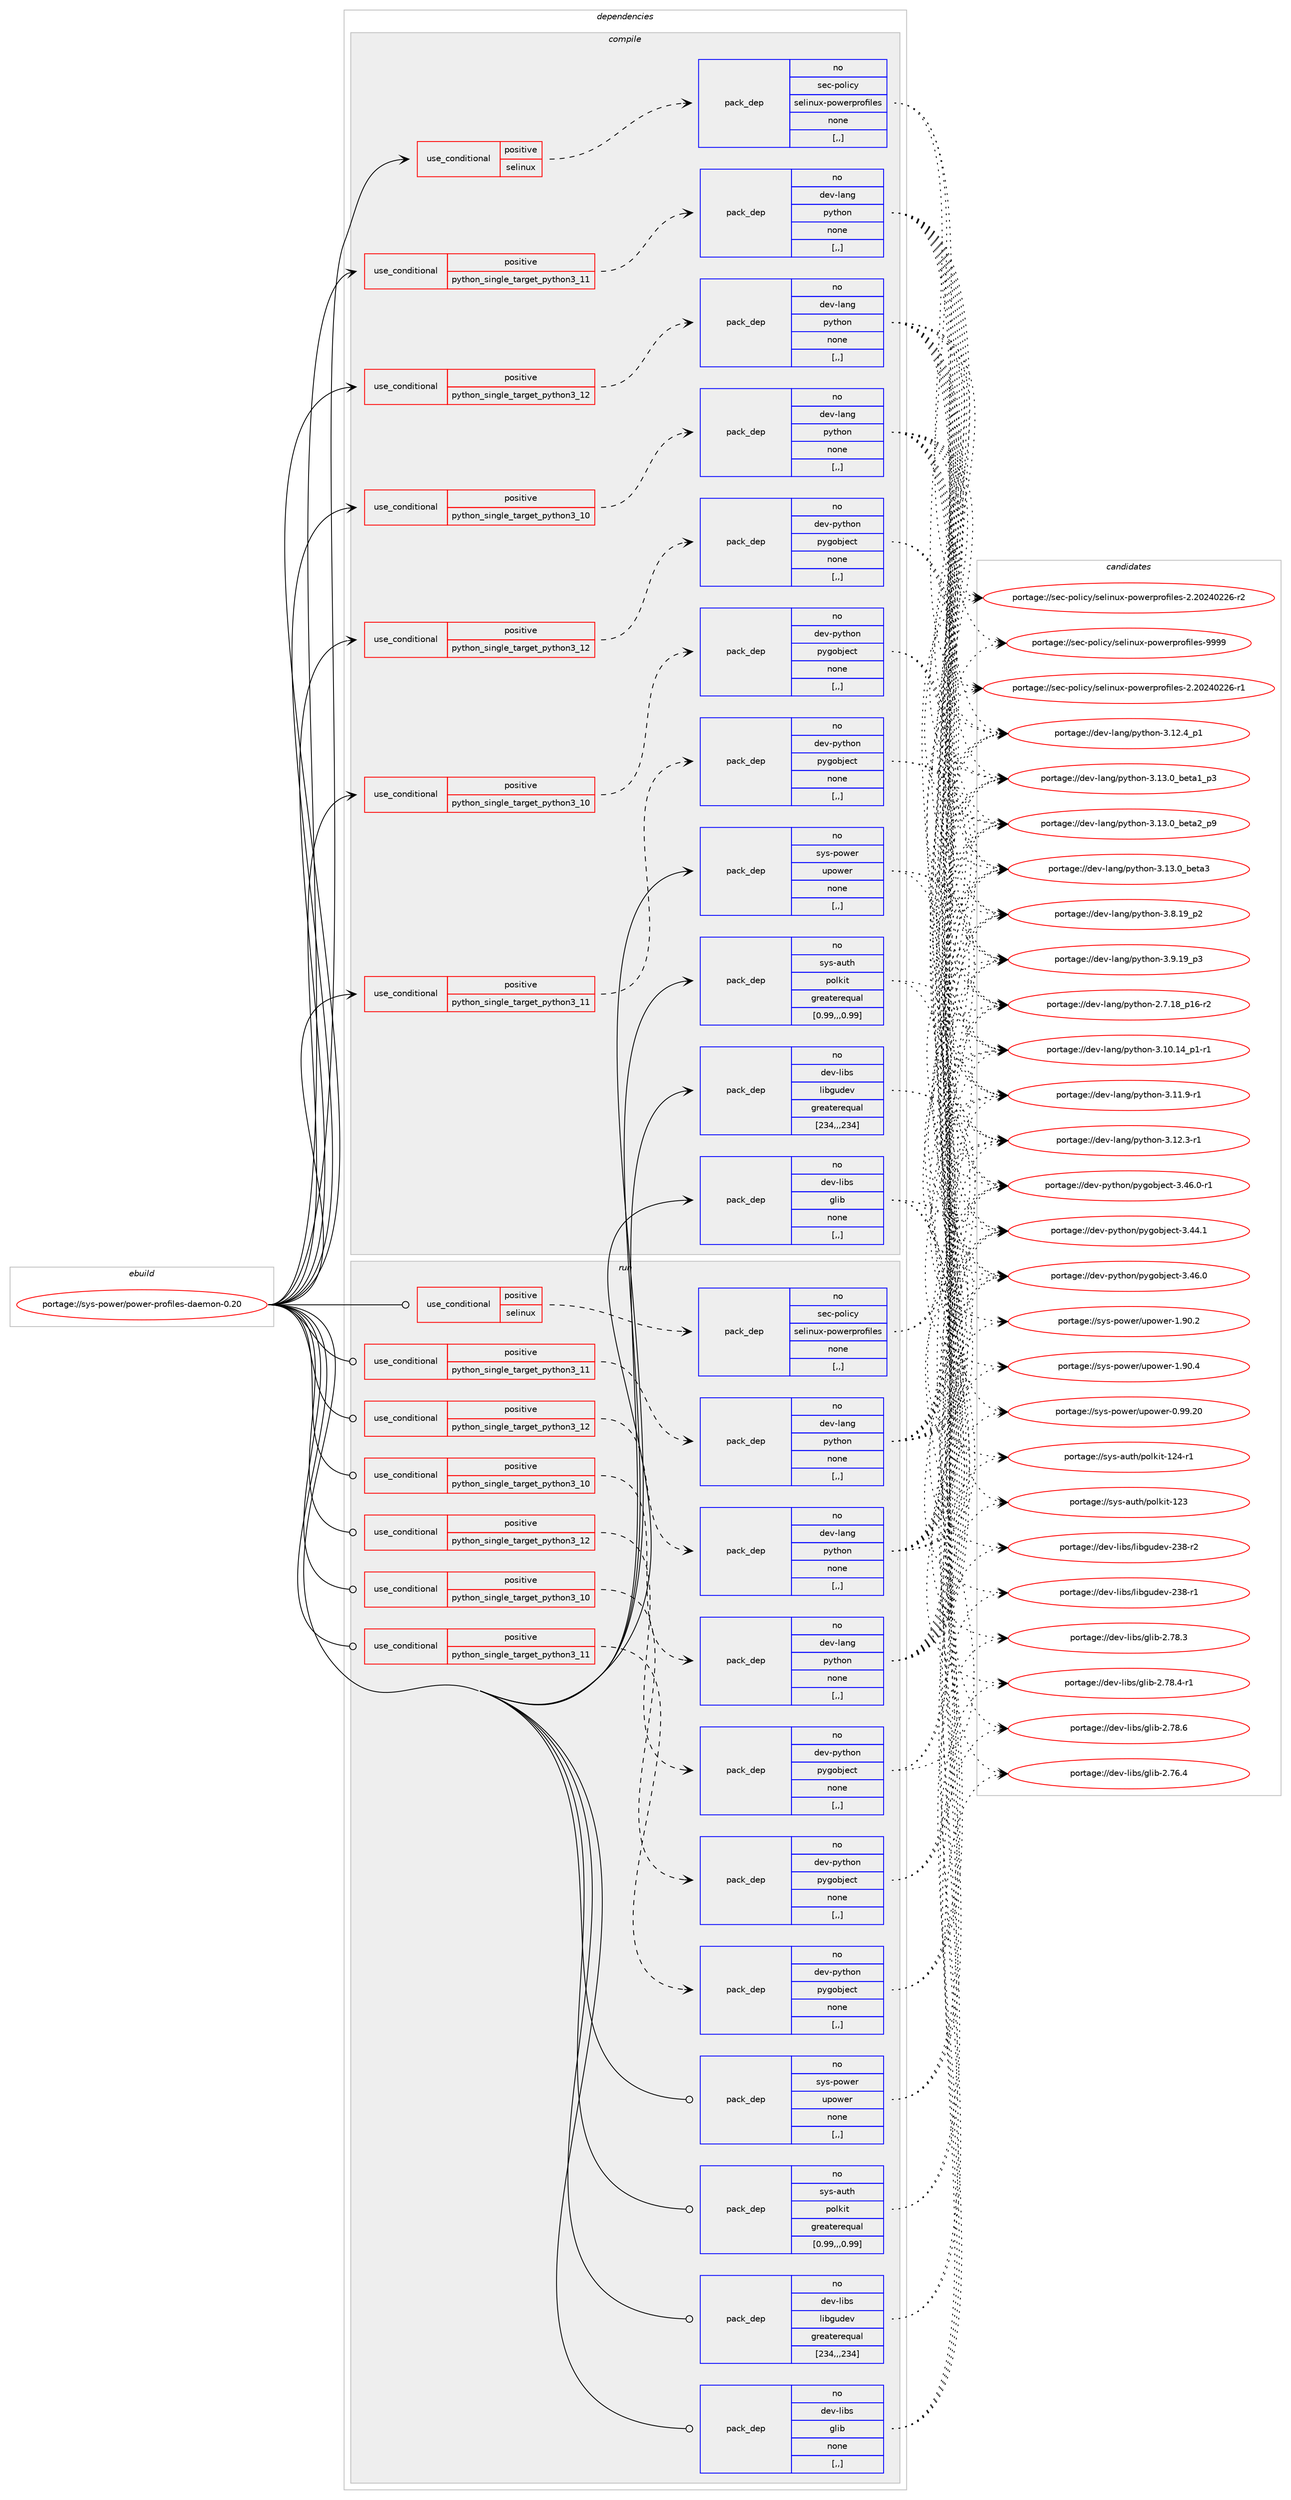 digraph prolog {

# *************
# Graph options
# *************

newrank=true;
concentrate=true;
compound=true;
graph [rankdir=LR,fontname=Helvetica,fontsize=10,ranksep=1.5];#, ranksep=2.5, nodesep=0.2];
edge  [arrowhead=vee];
node  [fontname=Helvetica,fontsize=10];

# **********
# The ebuild
# **********

subgraph cluster_leftcol {
color=gray;
rank=same;
label=<<i>ebuild</i>>;
id [label="portage://sys-power/power-profiles-daemon-0.20", color=red, width=4, href="../sys-power/power-profiles-daemon-0.20.svg"];
}

# ****************
# The dependencies
# ****************

subgraph cluster_midcol {
color=gray;
label=<<i>dependencies</i>>;
subgraph cluster_compile {
fillcolor="#eeeeee";
style=filled;
label=<<i>compile</i>>;
subgraph cond115434 {
dependency432709 [label=<<TABLE BORDER="0" CELLBORDER="1" CELLSPACING="0" CELLPADDING="4"><TR><TD ROWSPAN="3" CELLPADDING="10">use_conditional</TD></TR><TR><TD>positive</TD></TR><TR><TD>python_single_target_python3_10</TD></TR></TABLE>>, shape=none, color=red];
subgraph pack314344 {
dependency432710 [label=<<TABLE BORDER="0" CELLBORDER="1" CELLSPACING="0" CELLPADDING="4" WIDTH="220"><TR><TD ROWSPAN="6" CELLPADDING="30">pack_dep</TD></TR><TR><TD WIDTH="110">no</TD></TR><TR><TD>dev-lang</TD></TR><TR><TD>python</TD></TR><TR><TD>none</TD></TR><TR><TD>[,,]</TD></TR></TABLE>>, shape=none, color=blue];
}
dependency432709:e -> dependency432710:w [weight=20,style="dashed",arrowhead="vee"];
}
id:e -> dependency432709:w [weight=20,style="solid",arrowhead="vee"];
subgraph cond115435 {
dependency432711 [label=<<TABLE BORDER="0" CELLBORDER="1" CELLSPACING="0" CELLPADDING="4"><TR><TD ROWSPAN="3" CELLPADDING="10">use_conditional</TD></TR><TR><TD>positive</TD></TR><TR><TD>python_single_target_python3_10</TD></TR></TABLE>>, shape=none, color=red];
subgraph pack314345 {
dependency432712 [label=<<TABLE BORDER="0" CELLBORDER="1" CELLSPACING="0" CELLPADDING="4" WIDTH="220"><TR><TD ROWSPAN="6" CELLPADDING="30">pack_dep</TD></TR><TR><TD WIDTH="110">no</TD></TR><TR><TD>dev-python</TD></TR><TR><TD>pygobject</TD></TR><TR><TD>none</TD></TR><TR><TD>[,,]</TD></TR></TABLE>>, shape=none, color=blue];
}
dependency432711:e -> dependency432712:w [weight=20,style="dashed",arrowhead="vee"];
}
id:e -> dependency432711:w [weight=20,style="solid",arrowhead="vee"];
subgraph cond115436 {
dependency432713 [label=<<TABLE BORDER="0" CELLBORDER="1" CELLSPACING="0" CELLPADDING="4"><TR><TD ROWSPAN="3" CELLPADDING="10">use_conditional</TD></TR><TR><TD>positive</TD></TR><TR><TD>python_single_target_python3_11</TD></TR></TABLE>>, shape=none, color=red];
subgraph pack314346 {
dependency432714 [label=<<TABLE BORDER="0" CELLBORDER="1" CELLSPACING="0" CELLPADDING="4" WIDTH="220"><TR><TD ROWSPAN="6" CELLPADDING="30">pack_dep</TD></TR><TR><TD WIDTH="110">no</TD></TR><TR><TD>dev-lang</TD></TR><TR><TD>python</TD></TR><TR><TD>none</TD></TR><TR><TD>[,,]</TD></TR></TABLE>>, shape=none, color=blue];
}
dependency432713:e -> dependency432714:w [weight=20,style="dashed",arrowhead="vee"];
}
id:e -> dependency432713:w [weight=20,style="solid",arrowhead="vee"];
subgraph cond115437 {
dependency432715 [label=<<TABLE BORDER="0" CELLBORDER="1" CELLSPACING="0" CELLPADDING="4"><TR><TD ROWSPAN="3" CELLPADDING="10">use_conditional</TD></TR><TR><TD>positive</TD></TR><TR><TD>python_single_target_python3_11</TD></TR></TABLE>>, shape=none, color=red];
subgraph pack314347 {
dependency432716 [label=<<TABLE BORDER="0" CELLBORDER="1" CELLSPACING="0" CELLPADDING="4" WIDTH="220"><TR><TD ROWSPAN="6" CELLPADDING="30">pack_dep</TD></TR><TR><TD WIDTH="110">no</TD></TR><TR><TD>dev-python</TD></TR><TR><TD>pygobject</TD></TR><TR><TD>none</TD></TR><TR><TD>[,,]</TD></TR></TABLE>>, shape=none, color=blue];
}
dependency432715:e -> dependency432716:w [weight=20,style="dashed",arrowhead="vee"];
}
id:e -> dependency432715:w [weight=20,style="solid",arrowhead="vee"];
subgraph cond115438 {
dependency432717 [label=<<TABLE BORDER="0" CELLBORDER="1" CELLSPACING="0" CELLPADDING="4"><TR><TD ROWSPAN="3" CELLPADDING="10">use_conditional</TD></TR><TR><TD>positive</TD></TR><TR><TD>python_single_target_python3_12</TD></TR></TABLE>>, shape=none, color=red];
subgraph pack314348 {
dependency432718 [label=<<TABLE BORDER="0" CELLBORDER="1" CELLSPACING="0" CELLPADDING="4" WIDTH="220"><TR><TD ROWSPAN="6" CELLPADDING="30">pack_dep</TD></TR><TR><TD WIDTH="110">no</TD></TR><TR><TD>dev-lang</TD></TR><TR><TD>python</TD></TR><TR><TD>none</TD></TR><TR><TD>[,,]</TD></TR></TABLE>>, shape=none, color=blue];
}
dependency432717:e -> dependency432718:w [weight=20,style="dashed",arrowhead="vee"];
}
id:e -> dependency432717:w [weight=20,style="solid",arrowhead="vee"];
subgraph cond115439 {
dependency432719 [label=<<TABLE BORDER="0" CELLBORDER="1" CELLSPACING="0" CELLPADDING="4"><TR><TD ROWSPAN="3" CELLPADDING="10">use_conditional</TD></TR><TR><TD>positive</TD></TR><TR><TD>python_single_target_python3_12</TD></TR></TABLE>>, shape=none, color=red];
subgraph pack314349 {
dependency432720 [label=<<TABLE BORDER="0" CELLBORDER="1" CELLSPACING="0" CELLPADDING="4" WIDTH="220"><TR><TD ROWSPAN="6" CELLPADDING="30">pack_dep</TD></TR><TR><TD WIDTH="110">no</TD></TR><TR><TD>dev-python</TD></TR><TR><TD>pygobject</TD></TR><TR><TD>none</TD></TR><TR><TD>[,,]</TD></TR></TABLE>>, shape=none, color=blue];
}
dependency432719:e -> dependency432720:w [weight=20,style="dashed",arrowhead="vee"];
}
id:e -> dependency432719:w [weight=20,style="solid",arrowhead="vee"];
subgraph cond115440 {
dependency432721 [label=<<TABLE BORDER="0" CELLBORDER="1" CELLSPACING="0" CELLPADDING="4"><TR><TD ROWSPAN="3" CELLPADDING="10">use_conditional</TD></TR><TR><TD>positive</TD></TR><TR><TD>selinux</TD></TR></TABLE>>, shape=none, color=red];
subgraph pack314350 {
dependency432722 [label=<<TABLE BORDER="0" CELLBORDER="1" CELLSPACING="0" CELLPADDING="4" WIDTH="220"><TR><TD ROWSPAN="6" CELLPADDING="30">pack_dep</TD></TR><TR><TD WIDTH="110">no</TD></TR><TR><TD>sec-policy</TD></TR><TR><TD>selinux-powerprofiles</TD></TR><TR><TD>none</TD></TR><TR><TD>[,,]</TD></TR></TABLE>>, shape=none, color=blue];
}
dependency432721:e -> dependency432722:w [weight=20,style="dashed",arrowhead="vee"];
}
id:e -> dependency432721:w [weight=20,style="solid",arrowhead="vee"];
subgraph pack314351 {
dependency432723 [label=<<TABLE BORDER="0" CELLBORDER="1" CELLSPACING="0" CELLPADDING="4" WIDTH="220"><TR><TD ROWSPAN="6" CELLPADDING="30">pack_dep</TD></TR><TR><TD WIDTH="110">no</TD></TR><TR><TD>dev-libs</TD></TR><TR><TD>glib</TD></TR><TR><TD>none</TD></TR><TR><TD>[,,]</TD></TR></TABLE>>, shape=none, color=blue];
}
id:e -> dependency432723:w [weight=20,style="solid",arrowhead="vee"];
subgraph pack314352 {
dependency432724 [label=<<TABLE BORDER="0" CELLBORDER="1" CELLSPACING="0" CELLPADDING="4" WIDTH="220"><TR><TD ROWSPAN="6" CELLPADDING="30">pack_dep</TD></TR><TR><TD WIDTH="110">no</TD></TR><TR><TD>dev-libs</TD></TR><TR><TD>libgudev</TD></TR><TR><TD>greaterequal</TD></TR><TR><TD>[234,,,234]</TD></TR></TABLE>>, shape=none, color=blue];
}
id:e -> dependency432724:w [weight=20,style="solid",arrowhead="vee"];
subgraph pack314353 {
dependency432725 [label=<<TABLE BORDER="0" CELLBORDER="1" CELLSPACING="0" CELLPADDING="4" WIDTH="220"><TR><TD ROWSPAN="6" CELLPADDING="30">pack_dep</TD></TR><TR><TD WIDTH="110">no</TD></TR><TR><TD>sys-auth</TD></TR><TR><TD>polkit</TD></TR><TR><TD>greaterequal</TD></TR><TR><TD>[0.99,,,0.99]</TD></TR></TABLE>>, shape=none, color=blue];
}
id:e -> dependency432725:w [weight=20,style="solid",arrowhead="vee"];
subgraph pack314354 {
dependency432726 [label=<<TABLE BORDER="0" CELLBORDER="1" CELLSPACING="0" CELLPADDING="4" WIDTH="220"><TR><TD ROWSPAN="6" CELLPADDING="30">pack_dep</TD></TR><TR><TD WIDTH="110">no</TD></TR><TR><TD>sys-power</TD></TR><TR><TD>upower</TD></TR><TR><TD>none</TD></TR><TR><TD>[,,]</TD></TR></TABLE>>, shape=none, color=blue];
}
id:e -> dependency432726:w [weight=20,style="solid",arrowhead="vee"];
}
subgraph cluster_compileandrun {
fillcolor="#eeeeee";
style=filled;
label=<<i>compile and run</i>>;
}
subgraph cluster_run {
fillcolor="#eeeeee";
style=filled;
label=<<i>run</i>>;
subgraph cond115441 {
dependency432727 [label=<<TABLE BORDER="0" CELLBORDER="1" CELLSPACING="0" CELLPADDING="4"><TR><TD ROWSPAN="3" CELLPADDING="10">use_conditional</TD></TR><TR><TD>positive</TD></TR><TR><TD>python_single_target_python3_10</TD></TR></TABLE>>, shape=none, color=red];
subgraph pack314355 {
dependency432728 [label=<<TABLE BORDER="0" CELLBORDER="1" CELLSPACING="0" CELLPADDING="4" WIDTH="220"><TR><TD ROWSPAN="6" CELLPADDING="30">pack_dep</TD></TR><TR><TD WIDTH="110">no</TD></TR><TR><TD>dev-lang</TD></TR><TR><TD>python</TD></TR><TR><TD>none</TD></TR><TR><TD>[,,]</TD></TR></TABLE>>, shape=none, color=blue];
}
dependency432727:e -> dependency432728:w [weight=20,style="dashed",arrowhead="vee"];
}
id:e -> dependency432727:w [weight=20,style="solid",arrowhead="odot"];
subgraph cond115442 {
dependency432729 [label=<<TABLE BORDER="0" CELLBORDER="1" CELLSPACING="0" CELLPADDING="4"><TR><TD ROWSPAN="3" CELLPADDING="10">use_conditional</TD></TR><TR><TD>positive</TD></TR><TR><TD>python_single_target_python3_10</TD></TR></TABLE>>, shape=none, color=red];
subgraph pack314356 {
dependency432730 [label=<<TABLE BORDER="0" CELLBORDER="1" CELLSPACING="0" CELLPADDING="4" WIDTH="220"><TR><TD ROWSPAN="6" CELLPADDING="30">pack_dep</TD></TR><TR><TD WIDTH="110">no</TD></TR><TR><TD>dev-python</TD></TR><TR><TD>pygobject</TD></TR><TR><TD>none</TD></TR><TR><TD>[,,]</TD></TR></TABLE>>, shape=none, color=blue];
}
dependency432729:e -> dependency432730:w [weight=20,style="dashed",arrowhead="vee"];
}
id:e -> dependency432729:w [weight=20,style="solid",arrowhead="odot"];
subgraph cond115443 {
dependency432731 [label=<<TABLE BORDER="0" CELLBORDER="1" CELLSPACING="0" CELLPADDING="4"><TR><TD ROWSPAN="3" CELLPADDING="10">use_conditional</TD></TR><TR><TD>positive</TD></TR><TR><TD>python_single_target_python3_11</TD></TR></TABLE>>, shape=none, color=red];
subgraph pack314357 {
dependency432732 [label=<<TABLE BORDER="0" CELLBORDER="1" CELLSPACING="0" CELLPADDING="4" WIDTH="220"><TR><TD ROWSPAN="6" CELLPADDING="30">pack_dep</TD></TR><TR><TD WIDTH="110">no</TD></TR><TR><TD>dev-lang</TD></TR><TR><TD>python</TD></TR><TR><TD>none</TD></TR><TR><TD>[,,]</TD></TR></TABLE>>, shape=none, color=blue];
}
dependency432731:e -> dependency432732:w [weight=20,style="dashed",arrowhead="vee"];
}
id:e -> dependency432731:w [weight=20,style="solid",arrowhead="odot"];
subgraph cond115444 {
dependency432733 [label=<<TABLE BORDER="0" CELLBORDER="1" CELLSPACING="0" CELLPADDING="4"><TR><TD ROWSPAN="3" CELLPADDING="10">use_conditional</TD></TR><TR><TD>positive</TD></TR><TR><TD>python_single_target_python3_11</TD></TR></TABLE>>, shape=none, color=red];
subgraph pack314358 {
dependency432734 [label=<<TABLE BORDER="0" CELLBORDER="1" CELLSPACING="0" CELLPADDING="4" WIDTH="220"><TR><TD ROWSPAN="6" CELLPADDING="30">pack_dep</TD></TR><TR><TD WIDTH="110">no</TD></TR><TR><TD>dev-python</TD></TR><TR><TD>pygobject</TD></TR><TR><TD>none</TD></TR><TR><TD>[,,]</TD></TR></TABLE>>, shape=none, color=blue];
}
dependency432733:e -> dependency432734:w [weight=20,style="dashed",arrowhead="vee"];
}
id:e -> dependency432733:w [weight=20,style="solid",arrowhead="odot"];
subgraph cond115445 {
dependency432735 [label=<<TABLE BORDER="0" CELLBORDER="1" CELLSPACING="0" CELLPADDING="4"><TR><TD ROWSPAN="3" CELLPADDING="10">use_conditional</TD></TR><TR><TD>positive</TD></TR><TR><TD>python_single_target_python3_12</TD></TR></TABLE>>, shape=none, color=red];
subgraph pack314359 {
dependency432736 [label=<<TABLE BORDER="0" CELLBORDER="1" CELLSPACING="0" CELLPADDING="4" WIDTH="220"><TR><TD ROWSPAN="6" CELLPADDING="30">pack_dep</TD></TR><TR><TD WIDTH="110">no</TD></TR><TR><TD>dev-lang</TD></TR><TR><TD>python</TD></TR><TR><TD>none</TD></TR><TR><TD>[,,]</TD></TR></TABLE>>, shape=none, color=blue];
}
dependency432735:e -> dependency432736:w [weight=20,style="dashed",arrowhead="vee"];
}
id:e -> dependency432735:w [weight=20,style="solid",arrowhead="odot"];
subgraph cond115446 {
dependency432737 [label=<<TABLE BORDER="0" CELLBORDER="1" CELLSPACING="0" CELLPADDING="4"><TR><TD ROWSPAN="3" CELLPADDING="10">use_conditional</TD></TR><TR><TD>positive</TD></TR><TR><TD>python_single_target_python3_12</TD></TR></TABLE>>, shape=none, color=red];
subgraph pack314360 {
dependency432738 [label=<<TABLE BORDER="0" CELLBORDER="1" CELLSPACING="0" CELLPADDING="4" WIDTH="220"><TR><TD ROWSPAN="6" CELLPADDING="30">pack_dep</TD></TR><TR><TD WIDTH="110">no</TD></TR><TR><TD>dev-python</TD></TR><TR><TD>pygobject</TD></TR><TR><TD>none</TD></TR><TR><TD>[,,]</TD></TR></TABLE>>, shape=none, color=blue];
}
dependency432737:e -> dependency432738:w [weight=20,style="dashed",arrowhead="vee"];
}
id:e -> dependency432737:w [weight=20,style="solid",arrowhead="odot"];
subgraph cond115447 {
dependency432739 [label=<<TABLE BORDER="0" CELLBORDER="1" CELLSPACING="0" CELLPADDING="4"><TR><TD ROWSPAN="3" CELLPADDING="10">use_conditional</TD></TR><TR><TD>positive</TD></TR><TR><TD>selinux</TD></TR></TABLE>>, shape=none, color=red];
subgraph pack314361 {
dependency432740 [label=<<TABLE BORDER="0" CELLBORDER="1" CELLSPACING="0" CELLPADDING="4" WIDTH="220"><TR><TD ROWSPAN="6" CELLPADDING="30">pack_dep</TD></TR><TR><TD WIDTH="110">no</TD></TR><TR><TD>sec-policy</TD></TR><TR><TD>selinux-powerprofiles</TD></TR><TR><TD>none</TD></TR><TR><TD>[,,]</TD></TR></TABLE>>, shape=none, color=blue];
}
dependency432739:e -> dependency432740:w [weight=20,style="dashed",arrowhead="vee"];
}
id:e -> dependency432739:w [weight=20,style="solid",arrowhead="odot"];
subgraph pack314362 {
dependency432741 [label=<<TABLE BORDER="0" CELLBORDER="1" CELLSPACING="0" CELLPADDING="4" WIDTH="220"><TR><TD ROWSPAN="6" CELLPADDING="30">pack_dep</TD></TR><TR><TD WIDTH="110">no</TD></TR><TR><TD>dev-libs</TD></TR><TR><TD>glib</TD></TR><TR><TD>none</TD></TR><TR><TD>[,,]</TD></TR></TABLE>>, shape=none, color=blue];
}
id:e -> dependency432741:w [weight=20,style="solid",arrowhead="odot"];
subgraph pack314363 {
dependency432742 [label=<<TABLE BORDER="0" CELLBORDER="1" CELLSPACING="0" CELLPADDING="4" WIDTH="220"><TR><TD ROWSPAN="6" CELLPADDING="30">pack_dep</TD></TR><TR><TD WIDTH="110">no</TD></TR><TR><TD>dev-libs</TD></TR><TR><TD>libgudev</TD></TR><TR><TD>greaterequal</TD></TR><TR><TD>[234,,,234]</TD></TR></TABLE>>, shape=none, color=blue];
}
id:e -> dependency432742:w [weight=20,style="solid",arrowhead="odot"];
subgraph pack314364 {
dependency432743 [label=<<TABLE BORDER="0" CELLBORDER="1" CELLSPACING="0" CELLPADDING="4" WIDTH="220"><TR><TD ROWSPAN="6" CELLPADDING="30">pack_dep</TD></TR><TR><TD WIDTH="110">no</TD></TR><TR><TD>sys-auth</TD></TR><TR><TD>polkit</TD></TR><TR><TD>greaterequal</TD></TR><TR><TD>[0.99,,,0.99]</TD></TR></TABLE>>, shape=none, color=blue];
}
id:e -> dependency432743:w [weight=20,style="solid",arrowhead="odot"];
subgraph pack314365 {
dependency432744 [label=<<TABLE BORDER="0" CELLBORDER="1" CELLSPACING="0" CELLPADDING="4" WIDTH="220"><TR><TD ROWSPAN="6" CELLPADDING="30">pack_dep</TD></TR><TR><TD WIDTH="110">no</TD></TR><TR><TD>sys-power</TD></TR><TR><TD>upower</TD></TR><TR><TD>none</TD></TR><TR><TD>[,,]</TD></TR></TABLE>>, shape=none, color=blue];
}
id:e -> dependency432744:w [weight=20,style="solid",arrowhead="odot"];
}
}

# **************
# The candidates
# **************

subgraph cluster_choices {
rank=same;
color=gray;
label=<<i>candidates</i>>;

subgraph choice314344 {
color=black;
nodesep=1;
choice100101118451089711010347112121116104111110455046554649569511249544511450 [label="portage://dev-lang/python-2.7.18_p16-r2", color=red, width=4,href="../dev-lang/python-2.7.18_p16-r2.svg"];
choice100101118451089711010347112121116104111110455146494846495295112494511449 [label="portage://dev-lang/python-3.10.14_p1-r1", color=red, width=4,href="../dev-lang/python-3.10.14_p1-r1.svg"];
choice100101118451089711010347112121116104111110455146494946574511449 [label="portage://dev-lang/python-3.11.9-r1", color=red, width=4,href="../dev-lang/python-3.11.9-r1.svg"];
choice100101118451089711010347112121116104111110455146495046514511449 [label="portage://dev-lang/python-3.12.3-r1", color=red, width=4,href="../dev-lang/python-3.12.3-r1.svg"];
choice100101118451089711010347112121116104111110455146495046529511249 [label="portage://dev-lang/python-3.12.4_p1", color=red, width=4,href="../dev-lang/python-3.12.4_p1.svg"];
choice10010111845108971101034711212111610411111045514649514648959810111697499511251 [label="portage://dev-lang/python-3.13.0_beta1_p3", color=red, width=4,href="../dev-lang/python-3.13.0_beta1_p3.svg"];
choice10010111845108971101034711212111610411111045514649514648959810111697509511257 [label="portage://dev-lang/python-3.13.0_beta2_p9", color=red, width=4,href="../dev-lang/python-3.13.0_beta2_p9.svg"];
choice1001011184510897110103471121211161041111104551464951464895981011169751 [label="portage://dev-lang/python-3.13.0_beta3", color=red, width=4,href="../dev-lang/python-3.13.0_beta3.svg"];
choice100101118451089711010347112121116104111110455146564649579511250 [label="portage://dev-lang/python-3.8.19_p2", color=red, width=4,href="../dev-lang/python-3.8.19_p2.svg"];
choice100101118451089711010347112121116104111110455146574649579511251 [label="portage://dev-lang/python-3.9.19_p3", color=red, width=4,href="../dev-lang/python-3.9.19_p3.svg"];
dependency432710:e -> choice100101118451089711010347112121116104111110455046554649569511249544511450:w [style=dotted,weight="100"];
dependency432710:e -> choice100101118451089711010347112121116104111110455146494846495295112494511449:w [style=dotted,weight="100"];
dependency432710:e -> choice100101118451089711010347112121116104111110455146494946574511449:w [style=dotted,weight="100"];
dependency432710:e -> choice100101118451089711010347112121116104111110455146495046514511449:w [style=dotted,weight="100"];
dependency432710:e -> choice100101118451089711010347112121116104111110455146495046529511249:w [style=dotted,weight="100"];
dependency432710:e -> choice10010111845108971101034711212111610411111045514649514648959810111697499511251:w [style=dotted,weight="100"];
dependency432710:e -> choice10010111845108971101034711212111610411111045514649514648959810111697509511257:w [style=dotted,weight="100"];
dependency432710:e -> choice1001011184510897110103471121211161041111104551464951464895981011169751:w [style=dotted,weight="100"];
dependency432710:e -> choice100101118451089711010347112121116104111110455146564649579511250:w [style=dotted,weight="100"];
dependency432710:e -> choice100101118451089711010347112121116104111110455146574649579511251:w [style=dotted,weight="100"];
}
subgraph choice314345 {
color=black;
nodesep=1;
choice1001011184511212111610411111047112121103111981061019911645514652524649 [label="portage://dev-python/pygobject-3.44.1", color=red, width=4,href="../dev-python/pygobject-3.44.1.svg"];
choice1001011184511212111610411111047112121103111981061019911645514652544648 [label="portage://dev-python/pygobject-3.46.0", color=red, width=4,href="../dev-python/pygobject-3.46.0.svg"];
choice10010111845112121116104111110471121211031119810610199116455146525446484511449 [label="portage://dev-python/pygobject-3.46.0-r1", color=red, width=4,href="../dev-python/pygobject-3.46.0-r1.svg"];
dependency432712:e -> choice1001011184511212111610411111047112121103111981061019911645514652524649:w [style=dotted,weight="100"];
dependency432712:e -> choice1001011184511212111610411111047112121103111981061019911645514652544648:w [style=dotted,weight="100"];
dependency432712:e -> choice10010111845112121116104111110471121211031119810610199116455146525446484511449:w [style=dotted,weight="100"];
}
subgraph choice314346 {
color=black;
nodesep=1;
choice100101118451089711010347112121116104111110455046554649569511249544511450 [label="portage://dev-lang/python-2.7.18_p16-r2", color=red, width=4,href="../dev-lang/python-2.7.18_p16-r2.svg"];
choice100101118451089711010347112121116104111110455146494846495295112494511449 [label="portage://dev-lang/python-3.10.14_p1-r1", color=red, width=4,href="../dev-lang/python-3.10.14_p1-r1.svg"];
choice100101118451089711010347112121116104111110455146494946574511449 [label="portage://dev-lang/python-3.11.9-r1", color=red, width=4,href="../dev-lang/python-3.11.9-r1.svg"];
choice100101118451089711010347112121116104111110455146495046514511449 [label="portage://dev-lang/python-3.12.3-r1", color=red, width=4,href="../dev-lang/python-3.12.3-r1.svg"];
choice100101118451089711010347112121116104111110455146495046529511249 [label="portage://dev-lang/python-3.12.4_p1", color=red, width=4,href="../dev-lang/python-3.12.4_p1.svg"];
choice10010111845108971101034711212111610411111045514649514648959810111697499511251 [label="portage://dev-lang/python-3.13.0_beta1_p3", color=red, width=4,href="../dev-lang/python-3.13.0_beta1_p3.svg"];
choice10010111845108971101034711212111610411111045514649514648959810111697509511257 [label="portage://dev-lang/python-3.13.0_beta2_p9", color=red, width=4,href="../dev-lang/python-3.13.0_beta2_p9.svg"];
choice1001011184510897110103471121211161041111104551464951464895981011169751 [label="portage://dev-lang/python-3.13.0_beta3", color=red, width=4,href="../dev-lang/python-3.13.0_beta3.svg"];
choice100101118451089711010347112121116104111110455146564649579511250 [label="portage://dev-lang/python-3.8.19_p2", color=red, width=4,href="../dev-lang/python-3.8.19_p2.svg"];
choice100101118451089711010347112121116104111110455146574649579511251 [label="portage://dev-lang/python-3.9.19_p3", color=red, width=4,href="../dev-lang/python-3.9.19_p3.svg"];
dependency432714:e -> choice100101118451089711010347112121116104111110455046554649569511249544511450:w [style=dotted,weight="100"];
dependency432714:e -> choice100101118451089711010347112121116104111110455146494846495295112494511449:w [style=dotted,weight="100"];
dependency432714:e -> choice100101118451089711010347112121116104111110455146494946574511449:w [style=dotted,weight="100"];
dependency432714:e -> choice100101118451089711010347112121116104111110455146495046514511449:w [style=dotted,weight="100"];
dependency432714:e -> choice100101118451089711010347112121116104111110455146495046529511249:w [style=dotted,weight="100"];
dependency432714:e -> choice10010111845108971101034711212111610411111045514649514648959810111697499511251:w [style=dotted,weight="100"];
dependency432714:e -> choice10010111845108971101034711212111610411111045514649514648959810111697509511257:w [style=dotted,weight="100"];
dependency432714:e -> choice1001011184510897110103471121211161041111104551464951464895981011169751:w [style=dotted,weight="100"];
dependency432714:e -> choice100101118451089711010347112121116104111110455146564649579511250:w [style=dotted,weight="100"];
dependency432714:e -> choice100101118451089711010347112121116104111110455146574649579511251:w [style=dotted,weight="100"];
}
subgraph choice314347 {
color=black;
nodesep=1;
choice1001011184511212111610411111047112121103111981061019911645514652524649 [label="portage://dev-python/pygobject-3.44.1", color=red, width=4,href="../dev-python/pygobject-3.44.1.svg"];
choice1001011184511212111610411111047112121103111981061019911645514652544648 [label="portage://dev-python/pygobject-3.46.0", color=red, width=4,href="../dev-python/pygobject-3.46.0.svg"];
choice10010111845112121116104111110471121211031119810610199116455146525446484511449 [label="portage://dev-python/pygobject-3.46.0-r1", color=red, width=4,href="../dev-python/pygobject-3.46.0-r1.svg"];
dependency432716:e -> choice1001011184511212111610411111047112121103111981061019911645514652524649:w [style=dotted,weight="100"];
dependency432716:e -> choice1001011184511212111610411111047112121103111981061019911645514652544648:w [style=dotted,weight="100"];
dependency432716:e -> choice10010111845112121116104111110471121211031119810610199116455146525446484511449:w [style=dotted,weight="100"];
}
subgraph choice314348 {
color=black;
nodesep=1;
choice100101118451089711010347112121116104111110455046554649569511249544511450 [label="portage://dev-lang/python-2.7.18_p16-r2", color=red, width=4,href="../dev-lang/python-2.7.18_p16-r2.svg"];
choice100101118451089711010347112121116104111110455146494846495295112494511449 [label="portage://dev-lang/python-3.10.14_p1-r1", color=red, width=4,href="../dev-lang/python-3.10.14_p1-r1.svg"];
choice100101118451089711010347112121116104111110455146494946574511449 [label="portage://dev-lang/python-3.11.9-r1", color=red, width=4,href="../dev-lang/python-3.11.9-r1.svg"];
choice100101118451089711010347112121116104111110455146495046514511449 [label="portage://dev-lang/python-3.12.3-r1", color=red, width=4,href="../dev-lang/python-3.12.3-r1.svg"];
choice100101118451089711010347112121116104111110455146495046529511249 [label="portage://dev-lang/python-3.12.4_p1", color=red, width=4,href="../dev-lang/python-3.12.4_p1.svg"];
choice10010111845108971101034711212111610411111045514649514648959810111697499511251 [label="portage://dev-lang/python-3.13.0_beta1_p3", color=red, width=4,href="../dev-lang/python-3.13.0_beta1_p3.svg"];
choice10010111845108971101034711212111610411111045514649514648959810111697509511257 [label="portage://dev-lang/python-3.13.0_beta2_p9", color=red, width=4,href="../dev-lang/python-3.13.0_beta2_p9.svg"];
choice1001011184510897110103471121211161041111104551464951464895981011169751 [label="portage://dev-lang/python-3.13.0_beta3", color=red, width=4,href="../dev-lang/python-3.13.0_beta3.svg"];
choice100101118451089711010347112121116104111110455146564649579511250 [label="portage://dev-lang/python-3.8.19_p2", color=red, width=4,href="../dev-lang/python-3.8.19_p2.svg"];
choice100101118451089711010347112121116104111110455146574649579511251 [label="portage://dev-lang/python-3.9.19_p3", color=red, width=4,href="../dev-lang/python-3.9.19_p3.svg"];
dependency432718:e -> choice100101118451089711010347112121116104111110455046554649569511249544511450:w [style=dotted,weight="100"];
dependency432718:e -> choice100101118451089711010347112121116104111110455146494846495295112494511449:w [style=dotted,weight="100"];
dependency432718:e -> choice100101118451089711010347112121116104111110455146494946574511449:w [style=dotted,weight="100"];
dependency432718:e -> choice100101118451089711010347112121116104111110455146495046514511449:w [style=dotted,weight="100"];
dependency432718:e -> choice100101118451089711010347112121116104111110455146495046529511249:w [style=dotted,weight="100"];
dependency432718:e -> choice10010111845108971101034711212111610411111045514649514648959810111697499511251:w [style=dotted,weight="100"];
dependency432718:e -> choice10010111845108971101034711212111610411111045514649514648959810111697509511257:w [style=dotted,weight="100"];
dependency432718:e -> choice1001011184510897110103471121211161041111104551464951464895981011169751:w [style=dotted,weight="100"];
dependency432718:e -> choice100101118451089711010347112121116104111110455146564649579511250:w [style=dotted,weight="100"];
dependency432718:e -> choice100101118451089711010347112121116104111110455146574649579511251:w [style=dotted,weight="100"];
}
subgraph choice314349 {
color=black;
nodesep=1;
choice1001011184511212111610411111047112121103111981061019911645514652524649 [label="portage://dev-python/pygobject-3.44.1", color=red, width=4,href="../dev-python/pygobject-3.44.1.svg"];
choice1001011184511212111610411111047112121103111981061019911645514652544648 [label="portage://dev-python/pygobject-3.46.0", color=red, width=4,href="../dev-python/pygobject-3.46.0.svg"];
choice10010111845112121116104111110471121211031119810610199116455146525446484511449 [label="portage://dev-python/pygobject-3.46.0-r1", color=red, width=4,href="../dev-python/pygobject-3.46.0-r1.svg"];
dependency432720:e -> choice1001011184511212111610411111047112121103111981061019911645514652524649:w [style=dotted,weight="100"];
dependency432720:e -> choice1001011184511212111610411111047112121103111981061019911645514652544648:w [style=dotted,weight="100"];
dependency432720:e -> choice10010111845112121116104111110471121211031119810610199116455146525446484511449:w [style=dotted,weight="100"];
}
subgraph choice314350 {
color=black;
nodesep=1;
choice115101994511211110810599121471151011081051101171204511211111910111411211411110210510810111545504650485052485050544511449 [label="portage://sec-policy/selinux-powerprofiles-2.20240226-r1", color=red, width=4,href="../sec-policy/selinux-powerprofiles-2.20240226-r1.svg"];
choice115101994511211110810599121471151011081051101171204511211111910111411211411110210510810111545504650485052485050544511450 [label="portage://sec-policy/selinux-powerprofiles-2.20240226-r2", color=red, width=4,href="../sec-policy/selinux-powerprofiles-2.20240226-r2.svg"];
choice11510199451121111081059912147115101108105110117120451121111191011141121141111021051081011154557575757 [label="portage://sec-policy/selinux-powerprofiles-9999", color=red, width=4,href="../sec-policy/selinux-powerprofiles-9999.svg"];
dependency432722:e -> choice115101994511211110810599121471151011081051101171204511211111910111411211411110210510810111545504650485052485050544511449:w [style=dotted,weight="100"];
dependency432722:e -> choice115101994511211110810599121471151011081051101171204511211111910111411211411110210510810111545504650485052485050544511450:w [style=dotted,weight="100"];
dependency432722:e -> choice11510199451121111081059912147115101108105110117120451121111191011141121141111021051081011154557575757:w [style=dotted,weight="100"];
}
subgraph choice314351 {
color=black;
nodesep=1;
choice1001011184510810598115471031081059845504655544652 [label="portage://dev-libs/glib-2.76.4", color=red, width=4,href="../dev-libs/glib-2.76.4.svg"];
choice1001011184510810598115471031081059845504655564651 [label="portage://dev-libs/glib-2.78.3", color=red, width=4,href="../dev-libs/glib-2.78.3.svg"];
choice10010111845108105981154710310810598455046555646524511449 [label="portage://dev-libs/glib-2.78.4-r1", color=red, width=4,href="../dev-libs/glib-2.78.4-r1.svg"];
choice1001011184510810598115471031081059845504655564654 [label="portage://dev-libs/glib-2.78.6", color=red, width=4,href="../dev-libs/glib-2.78.6.svg"];
dependency432723:e -> choice1001011184510810598115471031081059845504655544652:w [style=dotted,weight="100"];
dependency432723:e -> choice1001011184510810598115471031081059845504655564651:w [style=dotted,weight="100"];
dependency432723:e -> choice10010111845108105981154710310810598455046555646524511449:w [style=dotted,weight="100"];
dependency432723:e -> choice1001011184510810598115471031081059845504655564654:w [style=dotted,weight="100"];
}
subgraph choice314352 {
color=black;
nodesep=1;
choice10010111845108105981154710810598103117100101118455051564511449 [label="portage://dev-libs/libgudev-238-r1", color=red, width=4,href="../dev-libs/libgudev-238-r1.svg"];
choice10010111845108105981154710810598103117100101118455051564511450 [label="portage://dev-libs/libgudev-238-r2", color=red, width=4,href="../dev-libs/libgudev-238-r2.svg"];
dependency432724:e -> choice10010111845108105981154710810598103117100101118455051564511449:w [style=dotted,weight="100"];
dependency432724:e -> choice10010111845108105981154710810598103117100101118455051564511450:w [style=dotted,weight="100"];
}
subgraph choice314353 {
color=black;
nodesep=1;
choice11512111545971171161044711211110810710511645495051 [label="portage://sys-auth/polkit-123", color=red, width=4,href="../sys-auth/polkit-123.svg"];
choice115121115459711711610447112111108107105116454950524511449 [label="portage://sys-auth/polkit-124-r1", color=red, width=4,href="../sys-auth/polkit-124-r1.svg"];
dependency432725:e -> choice11512111545971171161044711211110810710511645495051:w [style=dotted,weight="100"];
dependency432725:e -> choice115121115459711711610447112111108107105116454950524511449:w [style=dotted,weight="100"];
}
subgraph choice314354 {
color=black;
nodesep=1;
choice11512111545112111119101114471171121111191011144548465757465048 [label="portage://sys-power/upower-0.99.20", color=red, width=4,href="../sys-power/upower-0.99.20.svg"];
choice115121115451121111191011144711711211111910111445494657484650 [label="portage://sys-power/upower-1.90.2", color=red, width=4,href="../sys-power/upower-1.90.2.svg"];
choice115121115451121111191011144711711211111910111445494657484652 [label="portage://sys-power/upower-1.90.4", color=red, width=4,href="../sys-power/upower-1.90.4.svg"];
dependency432726:e -> choice11512111545112111119101114471171121111191011144548465757465048:w [style=dotted,weight="100"];
dependency432726:e -> choice115121115451121111191011144711711211111910111445494657484650:w [style=dotted,weight="100"];
dependency432726:e -> choice115121115451121111191011144711711211111910111445494657484652:w [style=dotted,weight="100"];
}
subgraph choice314355 {
color=black;
nodesep=1;
choice100101118451089711010347112121116104111110455046554649569511249544511450 [label="portage://dev-lang/python-2.7.18_p16-r2", color=red, width=4,href="../dev-lang/python-2.7.18_p16-r2.svg"];
choice100101118451089711010347112121116104111110455146494846495295112494511449 [label="portage://dev-lang/python-3.10.14_p1-r1", color=red, width=4,href="../dev-lang/python-3.10.14_p1-r1.svg"];
choice100101118451089711010347112121116104111110455146494946574511449 [label="portage://dev-lang/python-3.11.9-r1", color=red, width=4,href="../dev-lang/python-3.11.9-r1.svg"];
choice100101118451089711010347112121116104111110455146495046514511449 [label="portage://dev-lang/python-3.12.3-r1", color=red, width=4,href="../dev-lang/python-3.12.3-r1.svg"];
choice100101118451089711010347112121116104111110455146495046529511249 [label="portage://dev-lang/python-3.12.4_p1", color=red, width=4,href="../dev-lang/python-3.12.4_p1.svg"];
choice10010111845108971101034711212111610411111045514649514648959810111697499511251 [label="portage://dev-lang/python-3.13.0_beta1_p3", color=red, width=4,href="../dev-lang/python-3.13.0_beta1_p3.svg"];
choice10010111845108971101034711212111610411111045514649514648959810111697509511257 [label="portage://dev-lang/python-3.13.0_beta2_p9", color=red, width=4,href="../dev-lang/python-3.13.0_beta2_p9.svg"];
choice1001011184510897110103471121211161041111104551464951464895981011169751 [label="portage://dev-lang/python-3.13.0_beta3", color=red, width=4,href="../dev-lang/python-3.13.0_beta3.svg"];
choice100101118451089711010347112121116104111110455146564649579511250 [label="portage://dev-lang/python-3.8.19_p2", color=red, width=4,href="../dev-lang/python-3.8.19_p2.svg"];
choice100101118451089711010347112121116104111110455146574649579511251 [label="portage://dev-lang/python-3.9.19_p3", color=red, width=4,href="../dev-lang/python-3.9.19_p3.svg"];
dependency432728:e -> choice100101118451089711010347112121116104111110455046554649569511249544511450:w [style=dotted,weight="100"];
dependency432728:e -> choice100101118451089711010347112121116104111110455146494846495295112494511449:w [style=dotted,weight="100"];
dependency432728:e -> choice100101118451089711010347112121116104111110455146494946574511449:w [style=dotted,weight="100"];
dependency432728:e -> choice100101118451089711010347112121116104111110455146495046514511449:w [style=dotted,weight="100"];
dependency432728:e -> choice100101118451089711010347112121116104111110455146495046529511249:w [style=dotted,weight="100"];
dependency432728:e -> choice10010111845108971101034711212111610411111045514649514648959810111697499511251:w [style=dotted,weight="100"];
dependency432728:e -> choice10010111845108971101034711212111610411111045514649514648959810111697509511257:w [style=dotted,weight="100"];
dependency432728:e -> choice1001011184510897110103471121211161041111104551464951464895981011169751:w [style=dotted,weight="100"];
dependency432728:e -> choice100101118451089711010347112121116104111110455146564649579511250:w [style=dotted,weight="100"];
dependency432728:e -> choice100101118451089711010347112121116104111110455146574649579511251:w [style=dotted,weight="100"];
}
subgraph choice314356 {
color=black;
nodesep=1;
choice1001011184511212111610411111047112121103111981061019911645514652524649 [label="portage://dev-python/pygobject-3.44.1", color=red, width=4,href="../dev-python/pygobject-3.44.1.svg"];
choice1001011184511212111610411111047112121103111981061019911645514652544648 [label="portage://dev-python/pygobject-3.46.0", color=red, width=4,href="../dev-python/pygobject-3.46.0.svg"];
choice10010111845112121116104111110471121211031119810610199116455146525446484511449 [label="portage://dev-python/pygobject-3.46.0-r1", color=red, width=4,href="../dev-python/pygobject-3.46.0-r1.svg"];
dependency432730:e -> choice1001011184511212111610411111047112121103111981061019911645514652524649:w [style=dotted,weight="100"];
dependency432730:e -> choice1001011184511212111610411111047112121103111981061019911645514652544648:w [style=dotted,weight="100"];
dependency432730:e -> choice10010111845112121116104111110471121211031119810610199116455146525446484511449:w [style=dotted,weight="100"];
}
subgraph choice314357 {
color=black;
nodesep=1;
choice100101118451089711010347112121116104111110455046554649569511249544511450 [label="portage://dev-lang/python-2.7.18_p16-r2", color=red, width=4,href="../dev-lang/python-2.7.18_p16-r2.svg"];
choice100101118451089711010347112121116104111110455146494846495295112494511449 [label="portage://dev-lang/python-3.10.14_p1-r1", color=red, width=4,href="../dev-lang/python-3.10.14_p1-r1.svg"];
choice100101118451089711010347112121116104111110455146494946574511449 [label="portage://dev-lang/python-3.11.9-r1", color=red, width=4,href="../dev-lang/python-3.11.9-r1.svg"];
choice100101118451089711010347112121116104111110455146495046514511449 [label="portage://dev-lang/python-3.12.3-r1", color=red, width=4,href="../dev-lang/python-3.12.3-r1.svg"];
choice100101118451089711010347112121116104111110455146495046529511249 [label="portage://dev-lang/python-3.12.4_p1", color=red, width=4,href="../dev-lang/python-3.12.4_p1.svg"];
choice10010111845108971101034711212111610411111045514649514648959810111697499511251 [label="portage://dev-lang/python-3.13.0_beta1_p3", color=red, width=4,href="../dev-lang/python-3.13.0_beta1_p3.svg"];
choice10010111845108971101034711212111610411111045514649514648959810111697509511257 [label="portage://dev-lang/python-3.13.0_beta2_p9", color=red, width=4,href="../dev-lang/python-3.13.0_beta2_p9.svg"];
choice1001011184510897110103471121211161041111104551464951464895981011169751 [label="portage://dev-lang/python-3.13.0_beta3", color=red, width=4,href="../dev-lang/python-3.13.0_beta3.svg"];
choice100101118451089711010347112121116104111110455146564649579511250 [label="portage://dev-lang/python-3.8.19_p2", color=red, width=4,href="../dev-lang/python-3.8.19_p2.svg"];
choice100101118451089711010347112121116104111110455146574649579511251 [label="portage://dev-lang/python-3.9.19_p3", color=red, width=4,href="../dev-lang/python-3.9.19_p3.svg"];
dependency432732:e -> choice100101118451089711010347112121116104111110455046554649569511249544511450:w [style=dotted,weight="100"];
dependency432732:e -> choice100101118451089711010347112121116104111110455146494846495295112494511449:w [style=dotted,weight="100"];
dependency432732:e -> choice100101118451089711010347112121116104111110455146494946574511449:w [style=dotted,weight="100"];
dependency432732:e -> choice100101118451089711010347112121116104111110455146495046514511449:w [style=dotted,weight="100"];
dependency432732:e -> choice100101118451089711010347112121116104111110455146495046529511249:w [style=dotted,weight="100"];
dependency432732:e -> choice10010111845108971101034711212111610411111045514649514648959810111697499511251:w [style=dotted,weight="100"];
dependency432732:e -> choice10010111845108971101034711212111610411111045514649514648959810111697509511257:w [style=dotted,weight="100"];
dependency432732:e -> choice1001011184510897110103471121211161041111104551464951464895981011169751:w [style=dotted,weight="100"];
dependency432732:e -> choice100101118451089711010347112121116104111110455146564649579511250:w [style=dotted,weight="100"];
dependency432732:e -> choice100101118451089711010347112121116104111110455146574649579511251:w [style=dotted,weight="100"];
}
subgraph choice314358 {
color=black;
nodesep=1;
choice1001011184511212111610411111047112121103111981061019911645514652524649 [label="portage://dev-python/pygobject-3.44.1", color=red, width=4,href="../dev-python/pygobject-3.44.1.svg"];
choice1001011184511212111610411111047112121103111981061019911645514652544648 [label="portage://dev-python/pygobject-3.46.0", color=red, width=4,href="../dev-python/pygobject-3.46.0.svg"];
choice10010111845112121116104111110471121211031119810610199116455146525446484511449 [label="portage://dev-python/pygobject-3.46.0-r1", color=red, width=4,href="../dev-python/pygobject-3.46.0-r1.svg"];
dependency432734:e -> choice1001011184511212111610411111047112121103111981061019911645514652524649:w [style=dotted,weight="100"];
dependency432734:e -> choice1001011184511212111610411111047112121103111981061019911645514652544648:w [style=dotted,weight="100"];
dependency432734:e -> choice10010111845112121116104111110471121211031119810610199116455146525446484511449:w [style=dotted,weight="100"];
}
subgraph choice314359 {
color=black;
nodesep=1;
choice100101118451089711010347112121116104111110455046554649569511249544511450 [label="portage://dev-lang/python-2.7.18_p16-r2", color=red, width=4,href="../dev-lang/python-2.7.18_p16-r2.svg"];
choice100101118451089711010347112121116104111110455146494846495295112494511449 [label="portage://dev-lang/python-3.10.14_p1-r1", color=red, width=4,href="../dev-lang/python-3.10.14_p1-r1.svg"];
choice100101118451089711010347112121116104111110455146494946574511449 [label="portage://dev-lang/python-3.11.9-r1", color=red, width=4,href="../dev-lang/python-3.11.9-r1.svg"];
choice100101118451089711010347112121116104111110455146495046514511449 [label="portage://dev-lang/python-3.12.3-r1", color=red, width=4,href="../dev-lang/python-3.12.3-r1.svg"];
choice100101118451089711010347112121116104111110455146495046529511249 [label="portage://dev-lang/python-3.12.4_p1", color=red, width=4,href="../dev-lang/python-3.12.4_p1.svg"];
choice10010111845108971101034711212111610411111045514649514648959810111697499511251 [label="portage://dev-lang/python-3.13.0_beta1_p3", color=red, width=4,href="../dev-lang/python-3.13.0_beta1_p3.svg"];
choice10010111845108971101034711212111610411111045514649514648959810111697509511257 [label="portage://dev-lang/python-3.13.0_beta2_p9", color=red, width=4,href="../dev-lang/python-3.13.0_beta2_p9.svg"];
choice1001011184510897110103471121211161041111104551464951464895981011169751 [label="portage://dev-lang/python-3.13.0_beta3", color=red, width=4,href="../dev-lang/python-3.13.0_beta3.svg"];
choice100101118451089711010347112121116104111110455146564649579511250 [label="portage://dev-lang/python-3.8.19_p2", color=red, width=4,href="../dev-lang/python-3.8.19_p2.svg"];
choice100101118451089711010347112121116104111110455146574649579511251 [label="portage://dev-lang/python-3.9.19_p3", color=red, width=4,href="../dev-lang/python-3.9.19_p3.svg"];
dependency432736:e -> choice100101118451089711010347112121116104111110455046554649569511249544511450:w [style=dotted,weight="100"];
dependency432736:e -> choice100101118451089711010347112121116104111110455146494846495295112494511449:w [style=dotted,weight="100"];
dependency432736:e -> choice100101118451089711010347112121116104111110455146494946574511449:w [style=dotted,weight="100"];
dependency432736:e -> choice100101118451089711010347112121116104111110455146495046514511449:w [style=dotted,weight="100"];
dependency432736:e -> choice100101118451089711010347112121116104111110455146495046529511249:w [style=dotted,weight="100"];
dependency432736:e -> choice10010111845108971101034711212111610411111045514649514648959810111697499511251:w [style=dotted,weight="100"];
dependency432736:e -> choice10010111845108971101034711212111610411111045514649514648959810111697509511257:w [style=dotted,weight="100"];
dependency432736:e -> choice1001011184510897110103471121211161041111104551464951464895981011169751:w [style=dotted,weight="100"];
dependency432736:e -> choice100101118451089711010347112121116104111110455146564649579511250:w [style=dotted,weight="100"];
dependency432736:e -> choice100101118451089711010347112121116104111110455146574649579511251:w [style=dotted,weight="100"];
}
subgraph choice314360 {
color=black;
nodesep=1;
choice1001011184511212111610411111047112121103111981061019911645514652524649 [label="portage://dev-python/pygobject-3.44.1", color=red, width=4,href="../dev-python/pygobject-3.44.1.svg"];
choice1001011184511212111610411111047112121103111981061019911645514652544648 [label="portage://dev-python/pygobject-3.46.0", color=red, width=4,href="../dev-python/pygobject-3.46.0.svg"];
choice10010111845112121116104111110471121211031119810610199116455146525446484511449 [label="portage://dev-python/pygobject-3.46.0-r1", color=red, width=4,href="../dev-python/pygobject-3.46.0-r1.svg"];
dependency432738:e -> choice1001011184511212111610411111047112121103111981061019911645514652524649:w [style=dotted,weight="100"];
dependency432738:e -> choice1001011184511212111610411111047112121103111981061019911645514652544648:w [style=dotted,weight="100"];
dependency432738:e -> choice10010111845112121116104111110471121211031119810610199116455146525446484511449:w [style=dotted,weight="100"];
}
subgraph choice314361 {
color=black;
nodesep=1;
choice115101994511211110810599121471151011081051101171204511211111910111411211411110210510810111545504650485052485050544511449 [label="portage://sec-policy/selinux-powerprofiles-2.20240226-r1", color=red, width=4,href="../sec-policy/selinux-powerprofiles-2.20240226-r1.svg"];
choice115101994511211110810599121471151011081051101171204511211111910111411211411110210510810111545504650485052485050544511450 [label="portage://sec-policy/selinux-powerprofiles-2.20240226-r2", color=red, width=4,href="../sec-policy/selinux-powerprofiles-2.20240226-r2.svg"];
choice11510199451121111081059912147115101108105110117120451121111191011141121141111021051081011154557575757 [label="portage://sec-policy/selinux-powerprofiles-9999", color=red, width=4,href="../sec-policy/selinux-powerprofiles-9999.svg"];
dependency432740:e -> choice115101994511211110810599121471151011081051101171204511211111910111411211411110210510810111545504650485052485050544511449:w [style=dotted,weight="100"];
dependency432740:e -> choice115101994511211110810599121471151011081051101171204511211111910111411211411110210510810111545504650485052485050544511450:w [style=dotted,weight="100"];
dependency432740:e -> choice11510199451121111081059912147115101108105110117120451121111191011141121141111021051081011154557575757:w [style=dotted,weight="100"];
}
subgraph choice314362 {
color=black;
nodesep=1;
choice1001011184510810598115471031081059845504655544652 [label="portage://dev-libs/glib-2.76.4", color=red, width=4,href="../dev-libs/glib-2.76.4.svg"];
choice1001011184510810598115471031081059845504655564651 [label="portage://dev-libs/glib-2.78.3", color=red, width=4,href="../dev-libs/glib-2.78.3.svg"];
choice10010111845108105981154710310810598455046555646524511449 [label="portage://dev-libs/glib-2.78.4-r1", color=red, width=4,href="../dev-libs/glib-2.78.4-r1.svg"];
choice1001011184510810598115471031081059845504655564654 [label="portage://dev-libs/glib-2.78.6", color=red, width=4,href="../dev-libs/glib-2.78.6.svg"];
dependency432741:e -> choice1001011184510810598115471031081059845504655544652:w [style=dotted,weight="100"];
dependency432741:e -> choice1001011184510810598115471031081059845504655564651:w [style=dotted,weight="100"];
dependency432741:e -> choice10010111845108105981154710310810598455046555646524511449:w [style=dotted,weight="100"];
dependency432741:e -> choice1001011184510810598115471031081059845504655564654:w [style=dotted,weight="100"];
}
subgraph choice314363 {
color=black;
nodesep=1;
choice10010111845108105981154710810598103117100101118455051564511449 [label="portage://dev-libs/libgudev-238-r1", color=red, width=4,href="../dev-libs/libgudev-238-r1.svg"];
choice10010111845108105981154710810598103117100101118455051564511450 [label="portage://dev-libs/libgudev-238-r2", color=red, width=4,href="../dev-libs/libgudev-238-r2.svg"];
dependency432742:e -> choice10010111845108105981154710810598103117100101118455051564511449:w [style=dotted,weight="100"];
dependency432742:e -> choice10010111845108105981154710810598103117100101118455051564511450:w [style=dotted,weight="100"];
}
subgraph choice314364 {
color=black;
nodesep=1;
choice11512111545971171161044711211110810710511645495051 [label="portage://sys-auth/polkit-123", color=red, width=4,href="../sys-auth/polkit-123.svg"];
choice115121115459711711610447112111108107105116454950524511449 [label="portage://sys-auth/polkit-124-r1", color=red, width=4,href="../sys-auth/polkit-124-r1.svg"];
dependency432743:e -> choice11512111545971171161044711211110810710511645495051:w [style=dotted,weight="100"];
dependency432743:e -> choice115121115459711711610447112111108107105116454950524511449:w [style=dotted,weight="100"];
}
subgraph choice314365 {
color=black;
nodesep=1;
choice11512111545112111119101114471171121111191011144548465757465048 [label="portage://sys-power/upower-0.99.20", color=red, width=4,href="../sys-power/upower-0.99.20.svg"];
choice115121115451121111191011144711711211111910111445494657484650 [label="portage://sys-power/upower-1.90.2", color=red, width=4,href="../sys-power/upower-1.90.2.svg"];
choice115121115451121111191011144711711211111910111445494657484652 [label="portage://sys-power/upower-1.90.4", color=red, width=4,href="../sys-power/upower-1.90.4.svg"];
dependency432744:e -> choice11512111545112111119101114471171121111191011144548465757465048:w [style=dotted,weight="100"];
dependency432744:e -> choice115121115451121111191011144711711211111910111445494657484650:w [style=dotted,weight="100"];
dependency432744:e -> choice115121115451121111191011144711711211111910111445494657484652:w [style=dotted,weight="100"];
}
}

}
